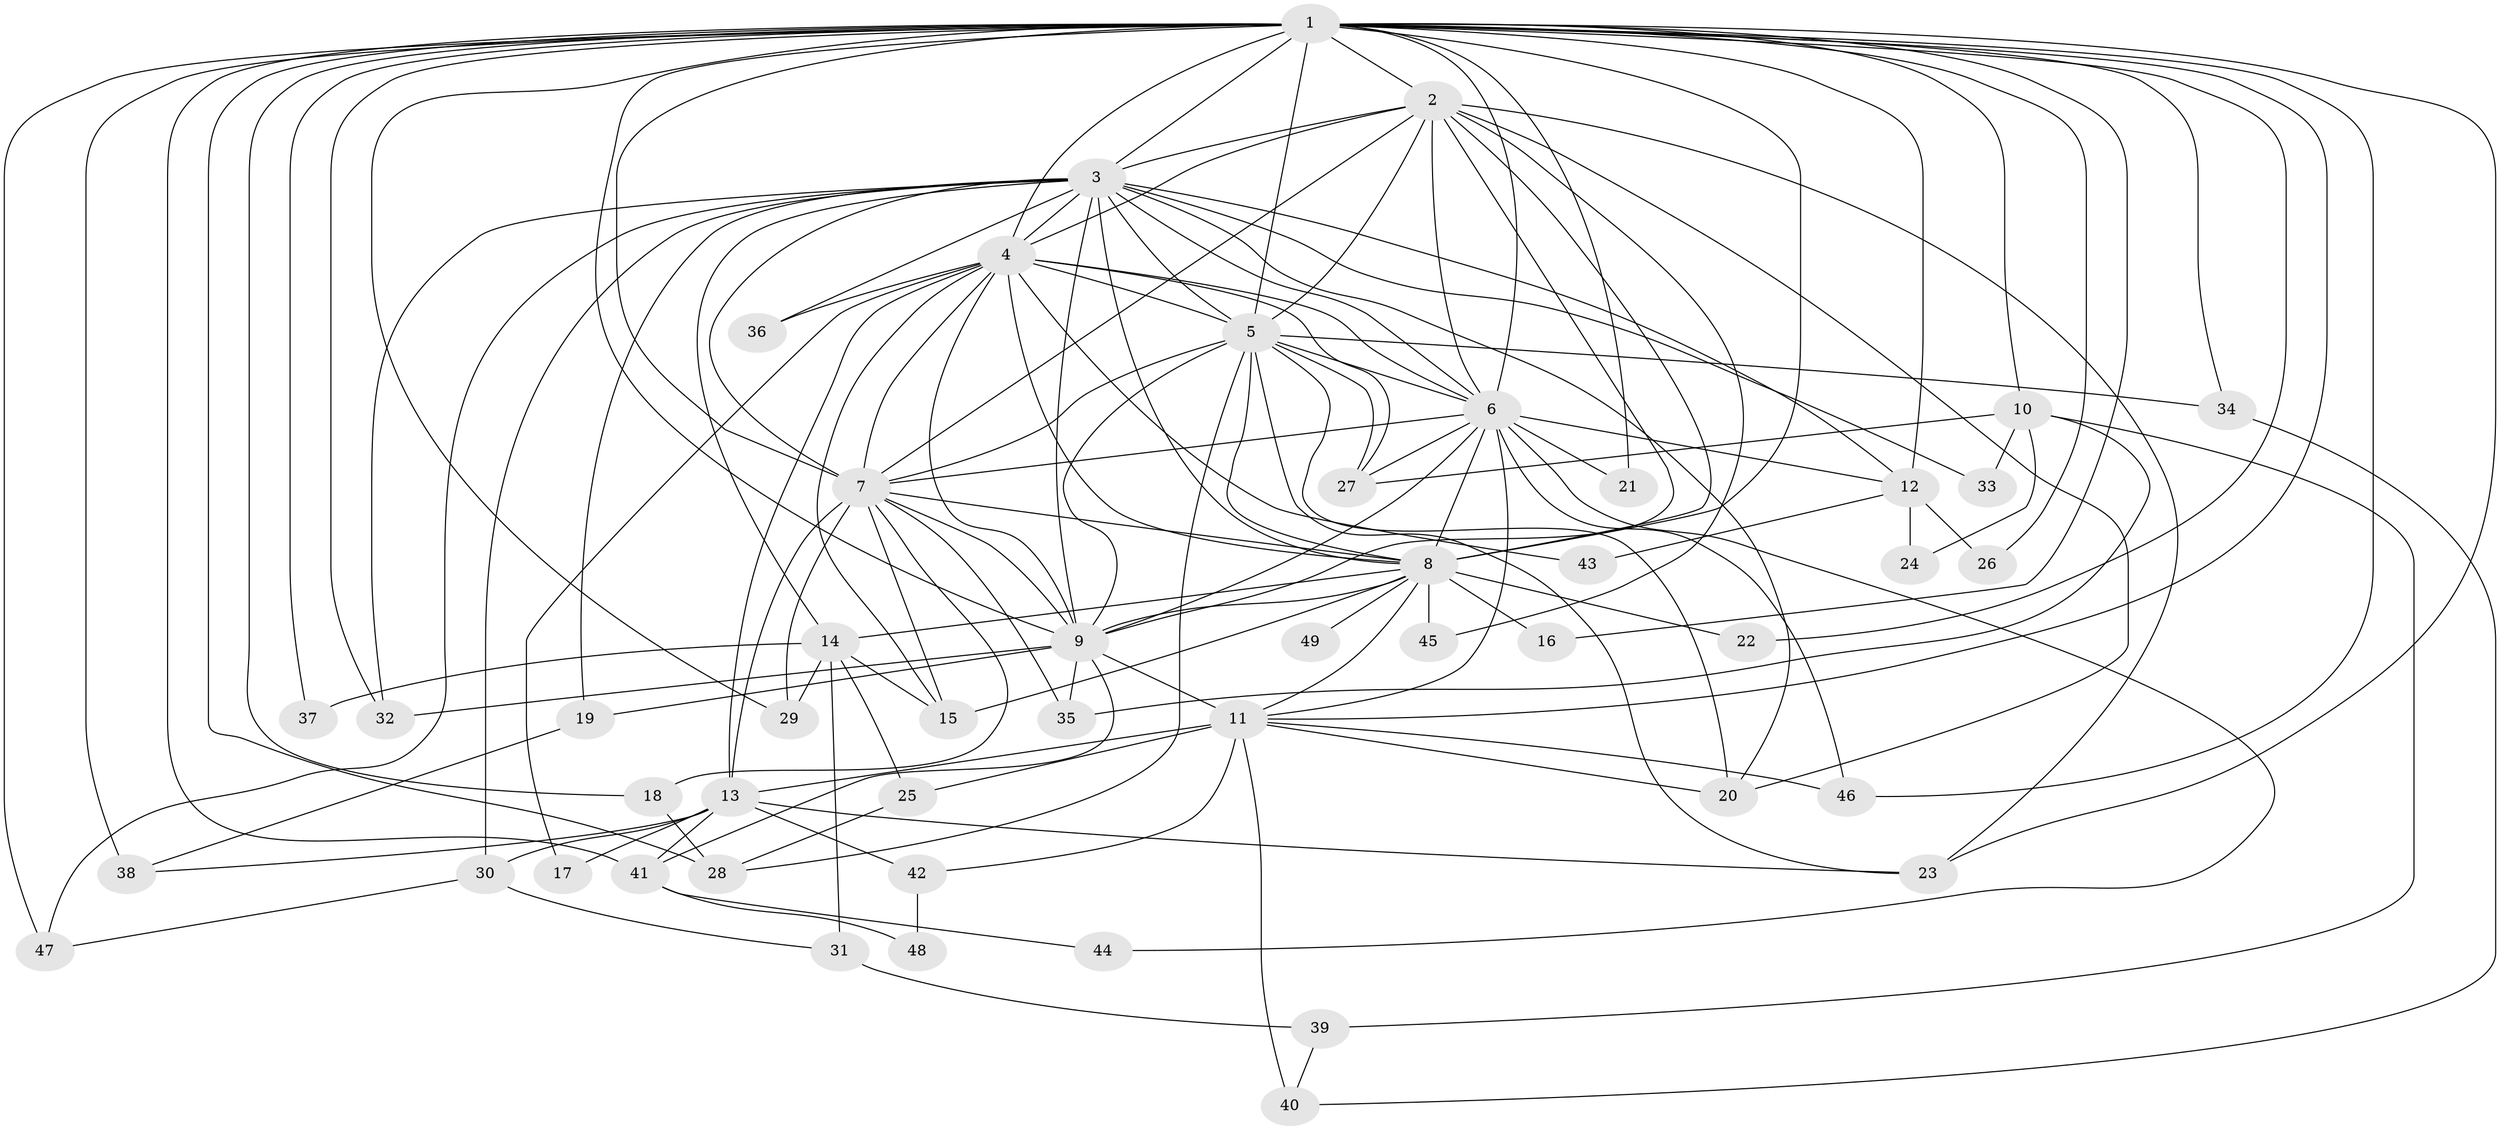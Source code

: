 // original degree distribution, {24: 0.020618556701030927, 13: 0.010309278350515464, 20: 0.030927835051546393, 18: 0.020618556701030927, 15: 0.010309278350515464, 22: 0.010309278350515464, 7: 0.030927835051546393, 4: 0.05154639175257732, 3: 0.29896907216494845, 6: 0.041237113402061855, 2: 0.4742268041237113}
// Generated by graph-tools (version 1.1) at 2025/34/03/09/25 02:34:40]
// undirected, 49 vertices, 136 edges
graph export_dot {
graph [start="1"]
  node [color=gray90,style=filled];
  1;
  2;
  3;
  4;
  5;
  6;
  7;
  8;
  9;
  10;
  11;
  12;
  13;
  14;
  15;
  16;
  17;
  18;
  19;
  20;
  21;
  22;
  23;
  24;
  25;
  26;
  27;
  28;
  29;
  30;
  31;
  32;
  33;
  34;
  35;
  36;
  37;
  38;
  39;
  40;
  41;
  42;
  43;
  44;
  45;
  46;
  47;
  48;
  49;
  1 -- 2 [weight=2.0];
  1 -- 3 [weight=2.0];
  1 -- 4 [weight=2.0];
  1 -- 5 [weight=3.0];
  1 -- 6 [weight=3.0];
  1 -- 7 [weight=2.0];
  1 -- 8 [weight=3.0];
  1 -- 9 [weight=2.0];
  1 -- 10 [weight=2.0];
  1 -- 11 [weight=1.0];
  1 -- 12 [weight=2.0];
  1 -- 16 [weight=1.0];
  1 -- 18 [weight=1.0];
  1 -- 21 [weight=1.0];
  1 -- 22 [weight=1.0];
  1 -- 23 [weight=1.0];
  1 -- 26 [weight=1.0];
  1 -- 28 [weight=2.0];
  1 -- 29 [weight=2.0];
  1 -- 32 [weight=1.0];
  1 -- 34 [weight=1.0];
  1 -- 37 [weight=1.0];
  1 -- 38 [weight=1.0];
  1 -- 41 [weight=2.0];
  1 -- 46 [weight=1.0];
  1 -- 47 [weight=1.0];
  2 -- 3 [weight=1.0];
  2 -- 4 [weight=1.0];
  2 -- 5 [weight=1.0];
  2 -- 6 [weight=2.0];
  2 -- 7 [weight=1.0];
  2 -- 8 [weight=1.0];
  2 -- 9 [weight=1.0];
  2 -- 20 [weight=1.0];
  2 -- 23 [weight=1.0];
  2 -- 45 [weight=1.0];
  3 -- 4 [weight=1.0];
  3 -- 5 [weight=1.0];
  3 -- 6 [weight=2.0];
  3 -- 7 [weight=1.0];
  3 -- 8 [weight=1.0];
  3 -- 9 [weight=1.0];
  3 -- 12 [weight=1.0];
  3 -- 14 [weight=1.0];
  3 -- 19 [weight=1.0];
  3 -- 20 [weight=1.0];
  3 -- 30 [weight=1.0];
  3 -- 32 [weight=1.0];
  3 -- 33 [weight=1.0];
  3 -- 36 [weight=2.0];
  3 -- 47 [weight=1.0];
  4 -- 5 [weight=1.0];
  4 -- 6 [weight=2.0];
  4 -- 7 [weight=2.0];
  4 -- 8 [weight=2.0];
  4 -- 9 [weight=1.0];
  4 -- 13 [weight=1.0];
  4 -- 15 [weight=1.0];
  4 -- 17 [weight=1.0];
  4 -- 27 [weight=1.0];
  4 -- 36 [weight=1.0];
  4 -- 43 [weight=1.0];
  5 -- 6 [weight=1.0];
  5 -- 7 [weight=1.0];
  5 -- 8 [weight=1.0];
  5 -- 9 [weight=1.0];
  5 -- 20 [weight=1.0];
  5 -- 23 [weight=1.0];
  5 -- 27 [weight=1.0];
  5 -- 28 [weight=1.0];
  5 -- 34 [weight=1.0];
  6 -- 7 [weight=1.0];
  6 -- 8 [weight=1.0];
  6 -- 9 [weight=2.0];
  6 -- 11 [weight=1.0];
  6 -- 12 [weight=1.0];
  6 -- 21 [weight=1.0];
  6 -- 27 [weight=1.0];
  6 -- 44 [weight=1.0];
  6 -- 46 [weight=1.0];
  7 -- 8 [weight=1.0];
  7 -- 9 [weight=1.0];
  7 -- 13 [weight=7.0];
  7 -- 15 [weight=1.0];
  7 -- 18 [weight=2.0];
  7 -- 29 [weight=1.0];
  7 -- 35 [weight=1.0];
  8 -- 9 [weight=1.0];
  8 -- 11 [weight=1.0];
  8 -- 14 [weight=1.0];
  8 -- 15 [weight=1.0];
  8 -- 16 [weight=1.0];
  8 -- 22 [weight=1.0];
  8 -- 45 [weight=1.0];
  8 -- 49 [weight=1.0];
  9 -- 11 [weight=5.0];
  9 -- 19 [weight=2.0];
  9 -- 32 [weight=1.0];
  9 -- 35 [weight=1.0];
  9 -- 41 [weight=1.0];
  10 -- 24 [weight=1.0];
  10 -- 27 [weight=1.0];
  10 -- 33 [weight=1.0];
  10 -- 35 [weight=1.0];
  10 -- 39 [weight=1.0];
  11 -- 13 [weight=1.0];
  11 -- 20 [weight=1.0];
  11 -- 25 [weight=1.0];
  11 -- 40 [weight=2.0];
  11 -- 42 [weight=1.0];
  11 -- 46 [weight=1.0];
  12 -- 24 [weight=1.0];
  12 -- 26 [weight=1.0];
  12 -- 43 [weight=1.0];
  13 -- 17 [weight=1.0];
  13 -- 23 [weight=1.0];
  13 -- 30 [weight=1.0];
  13 -- 38 [weight=1.0];
  13 -- 41 [weight=1.0];
  13 -- 42 [weight=1.0];
  14 -- 15 [weight=1.0];
  14 -- 25 [weight=1.0];
  14 -- 29 [weight=1.0];
  14 -- 31 [weight=1.0];
  14 -- 37 [weight=1.0];
  18 -- 28 [weight=3.0];
  19 -- 38 [weight=1.0];
  25 -- 28 [weight=1.0];
  30 -- 31 [weight=1.0];
  30 -- 47 [weight=1.0];
  31 -- 39 [weight=1.0];
  34 -- 40 [weight=1.0];
  39 -- 40 [weight=1.0];
  41 -- 44 [weight=1.0];
  41 -- 48 [weight=1.0];
  42 -- 48 [weight=1.0];
}
